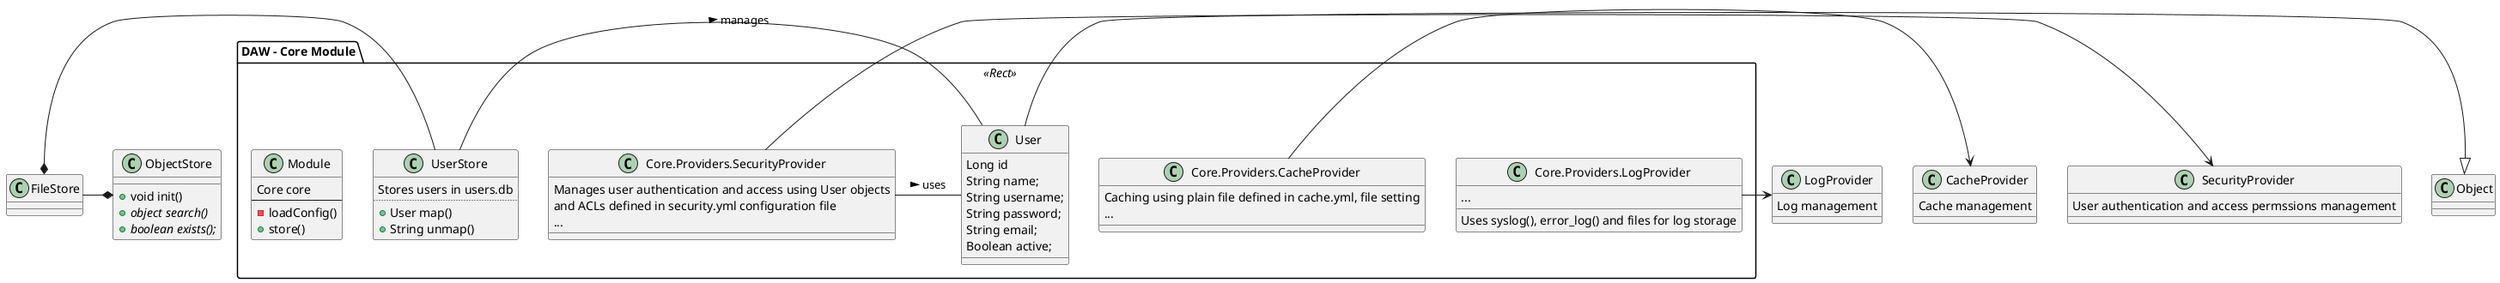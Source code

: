@startuml
set namespaceSeparator none

class Object {
}

class FileStore {
}

class LogProvider {
    Log management
}

class CacheProvider {
    Cache management
}

class SecurityProvider {
    User authentication and access permssions management
}

class ObjectStore {
    + void init()
    + {abstract} object search()
    + {abstract} boolean exists();
}

package "DAW - Core Module" <<Rect>> {

    '' Providers

    class Core.Providers.LogProvider {
        Uses syslog(), error_log() and files for log storage
        ...
    }

    Core.Providers.LogProvider -> LogProvider


    class Core.Providers.CacheProvider {
        Caching using plain file defined in cache.yml, file setting
        ...
    }

    Core.Providers.CacheProvider -> CacheProvider


    class Core.Providers.SecurityProvider {
        Manages user authentication and access using User objects
        and ACLs defined in security.yml configuration file
        ...
    }

    Core.Providers.SecurityProvider -> SecurityProvider


    '' Objects

    class User {
        Long id
        String name;
        String username;
        String password;
        String email;
        Boolean active;
    }

    User -down|> Object

    class UserStore {
        Stores users in users.db
        ..
        +User map()
        +String unmap()
    }

    UserStore -down User: > manages
    User -left Core.Providers.SecurityProvider: < uses


    class Module {
        Core core
        --
        -loadConfig()
        +store()
    }

}

ObjectStore *-up FileStore
FileStore *-up UserStore

@enduml
